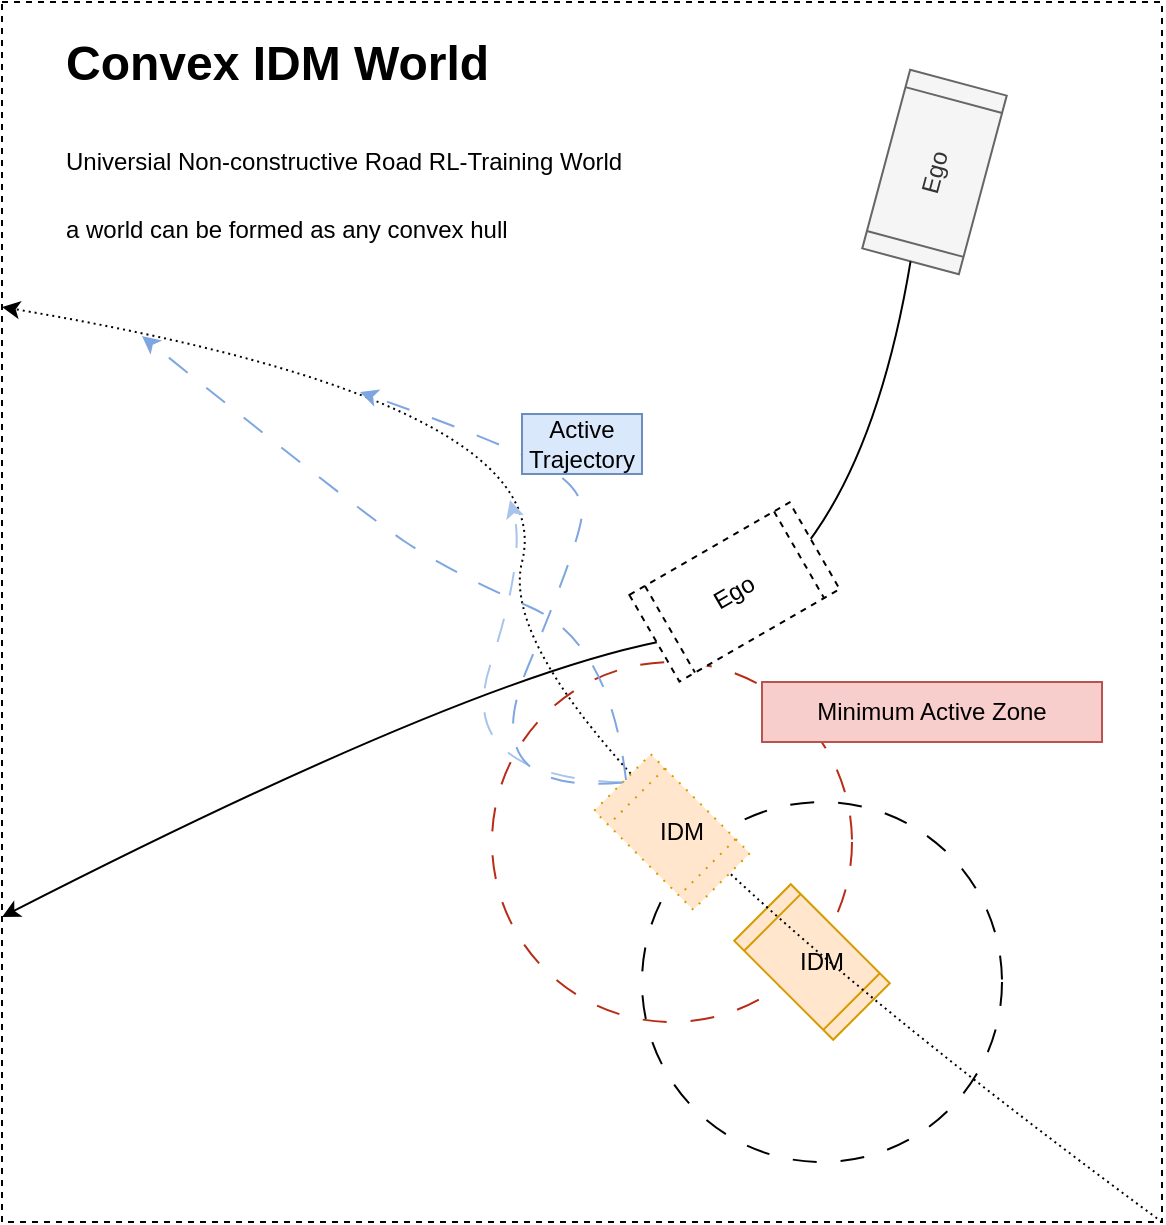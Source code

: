 <mxfile version="24.2.0" type="github">
  <diagram name="Page-1" id="ERAuste03dF2PS-MhXEH">
    <mxGraphModel dx="1050" dy="605" grid="0" gridSize="10" guides="1" tooltips="1" connect="1" arrows="1" fold="1" page="1" pageScale="1" pageWidth="850" pageHeight="1100" math="0" shadow="0">
      <root>
        <mxCell id="0" />
        <mxCell id="1" parent="0" />
        <mxCell id="7qMWzCp5wTYBHiReeC1W-1" value="" style="rounded=0;whiteSpace=wrap;html=1;dashed=1;" parent="1" vertex="1">
          <mxGeometry x="120" y="90" width="580" height="610" as="geometry" />
        </mxCell>
        <mxCell id="7qMWzCp5wTYBHiReeC1W-11" value="" style="ellipse;whiteSpace=wrap;html=1;aspect=fixed;fillColor=none;dashed=1;dashPattern=12 12;strokeColor=#B82C16;" parent="1" vertex="1">
          <mxGeometry x="365" y="420" width="180" height="180" as="geometry" />
        </mxCell>
        <mxCell id="7qMWzCp5wTYBHiReeC1W-8" value="" style="ellipse;whiteSpace=wrap;html=1;aspect=fixed;fillColor=none;dashed=1;dashPattern=12 12;" parent="1" vertex="1">
          <mxGeometry x="440" y="490" width="180" height="180" as="geometry" />
        </mxCell>
        <mxCell id="7qMWzCp5wTYBHiReeC1W-2" value="" style="shape=process;whiteSpace=wrap;html=1;backgroundOutline=1;rotation=45;fillColor=#ffe6cc;strokeColor=#d79b00;" parent="1" vertex="1">
          <mxGeometry x="490" y="550" width="70" height="40" as="geometry" />
        </mxCell>
        <mxCell id="7qMWzCp5wTYBHiReeC1W-3" value="" style="curved=1;endArrow=classic;html=1;rounded=0;entryX=0;entryY=0.25;entryDx=0;entryDy=0;exitX=1;exitY=1;exitDx=0;exitDy=0;dashed=1;dashPattern=1 2;" parent="1" source="7qMWzCp5wTYBHiReeC1W-1" target="7qMWzCp5wTYBHiReeC1W-1" edge="1">
          <mxGeometry width="50" height="50" relative="1" as="geometry">
            <mxPoint x="400" y="340" as="sourcePoint" />
            <mxPoint x="450" y="290" as="targetPoint" />
            <Array as="points">
              <mxPoint x="360" y="450" />
              <mxPoint x="400" y="290" />
            </Array>
          </mxGeometry>
        </mxCell>
        <mxCell id="7qMWzCp5wTYBHiReeC1W-5" value="Ego" style="shape=process;whiteSpace=wrap;html=1;backgroundOutline=1;rotation=-75;fillColor=#f5f5f5;fontColor=#333333;strokeColor=#666666;" parent="1" vertex="1">
          <mxGeometry x="540" y="150" width="92.5" height="50" as="geometry" />
        </mxCell>
        <mxCell id="7qMWzCp5wTYBHiReeC1W-6" value="" style="curved=1;endArrow=classic;html=1;rounded=0;exitX=0;exitY=0.5;exitDx=0;exitDy=0;entryX=0;entryY=0.75;entryDx=0;entryDy=0;" parent="1" source="7qMWzCp5wTYBHiReeC1W-5" target="7qMWzCp5wTYBHiReeC1W-1" edge="1">
          <mxGeometry width="50" height="50" relative="1" as="geometry">
            <mxPoint x="400" y="340" as="sourcePoint" />
            <mxPoint x="450" y="290" as="targetPoint" />
            <Array as="points">
              <mxPoint x="546" y="390" />
              <mxPoint x="350" y="430" />
            </Array>
          </mxGeometry>
        </mxCell>
        <mxCell id="7qMWzCp5wTYBHiReeC1W-7" value="IDM" style="text;html=1;align=center;verticalAlign=middle;whiteSpace=wrap;rounded=0;" parent="1" vertex="1">
          <mxGeometry x="500" y="555" width="60" height="30" as="geometry" />
        </mxCell>
        <mxCell id="7qMWzCp5wTYBHiReeC1W-9" value="Ego" style="shape=process;whiteSpace=wrap;html=1;backgroundOutline=1;rotation=-30;dashed=1;" parent="1" vertex="1">
          <mxGeometry x="440" y="360" width="92.5" height="50" as="geometry" />
        </mxCell>
        <mxCell id="7qMWzCp5wTYBHiReeC1W-10" value="" style="shape=process;whiteSpace=wrap;html=1;backgroundOutline=1;rotation=45;fillColor=#ffe6cc;strokeColor=#d79b00;dashed=1;dashPattern=1 4;size=0.143;" parent="1" vertex="1">
          <mxGeometry x="420" y="485" width="70" height="40" as="geometry" />
        </mxCell>
        <mxCell id="7qMWzCp5wTYBHiReeC1W-12" value="IDM" style="text;html=1;align=center;verticalAlign=middle;whiteSpace=wrap;rounded=0;" parent="1" vertex="1">
          <mxGeometry x="430" y="490" width="60" height="30" as="geometry" />
        </mxCell>
        <mxCell id="7qMWzCp5wTYBHiReeC1W-13" value="Minimum Active Zone" style="text;html=1;align=center;verticalAlign=middle;whiteSpace=wrap;rounded=0;fillColor=#f8cecc;strokeColor=#b85450;" parent="1" vertex="1">
          <mxGeometry x="500" y="430" width="170" height="30" as="geometry" />
        </mxCell>
        <mxCell id="7qMWzCp5wTYBHiReeC1W-15" value="&lt;h1 style=&quot;margin-top: 0px;&quot;&gt;&lt;span style=&quot;background-color: initial;&quot;&gt;Convex IDM World&lt;/span&gt;&lt;/h1&gt;&lt;h1 style=&quot;margin-top: 0px;&quot;&gt;&lt;span style=&quot;background-color: initial; font-size: 12px; font-weight: normal;&quot;&gt;Universial Non-constructive Road RL-Training World&lt;/span&gt;&lt;br&gt;&lt;/h1&gt;&lt;div&gt;a world can be formed as any convex hull&lt;/div&gt;" style="text;html=1;whiteSpace=wrap;overflow=hidden;rounded=0;" parent="1" vertex="1">
          <mxGeometry x="150" y="100" width="350" height="120" as="geometry" />
        </mxCell>
        <mxCell id="7qMWzCp5wTYBHiReeC1W-16" value="" style="curved=1;endArrow=classic;html=1;rounded=0;exitX=0;exitY=0.5;exitDx=0;exitDy=0;dashed=1;dashPattern=12 12;strokeColor=#A9C4EB;" parent="1" source="7qMWzCp5wTYBHiReeC1W-10" edge="1">
          <mxGeometry width="50" height="50" relative="1" as="geometry">
            <mxPoint x="399" y="411" as="sourcePoint" />
            <mxPoint x="374" y="339" as="targetPoint" />
            <Array as="points">
              <mxPoint x="346" y="477" />
              <mxPoint x="382" y="367" />
            </Array>
          </mxGeometry>
        </mxCell>
        <mxCell id="7qMWzCp5wTYBHiReeC1W-17" value="" style="curved=1;endArrow=classic;html=1;rounded=0;exitX=0;exitY=0.5;exitDx=0;exitDy=0;dashed=1;dashPattern=12 12;strokeColor=#7EA6E0;" parent="1" source="7qMWzCp5wTYBHiReeC1W-10" edge="1">
          <mxGeometry width="50" height="50" relative="1" as="geometry">
            <mxPoint x="440" y="490" as="sourcePoint" />
            <mxPoint x="299" y="285" as="targetPoint" />
            <Array as="points">
              <mxPoint x="356" y="487" />
              <mxPoint x="409" y="360" />
              <mxPoint x="411" y="332" />
              <mxPoint x="364" y="308" />
            </Array>
          </mxGeometry>
        </mxCell>
        <mxCell id="7qMWzCp5wTYBHiReeC1W-18" value="" style="curved=1;endArrow=classic;html=1;rounded=0;dashed=1;dashPattern=12 12;strokeColor=#7EA6E0;" parent="1" edge="1">
          <mxGeometry width="50" height="50" relative="1" as="geometry">
            <mxPoint x="432" y="479" as="sourcePoint" />
            <mxPoint x="190" y="257" as="targetPoint" />
            <Array as="points">
              <mxPoint x="424" y="410" />
              <mxPoint x="344" y="375" />
              <mxPoint x="298" y="344" />
            </Array>
          </mxGeometry>
        </mxCell>
        <mxCell id="aY5sefsrK0JdQ0qXnlMu-1" value="Active Trajectory" style="text;html=1;align=center;verticalAlign=middle;whiteSpace=wrap;rounded=0;fillColor=#dae8fc;strokeColor=#6c8ebf;" vertex="1" parent="1">
          <mxGeometry x="380" y="296" width="60" height="30" as="geometry" />
        </mxCell>
      </root>
    </mxGraphModel>
  </diagram>
</mxfile>
